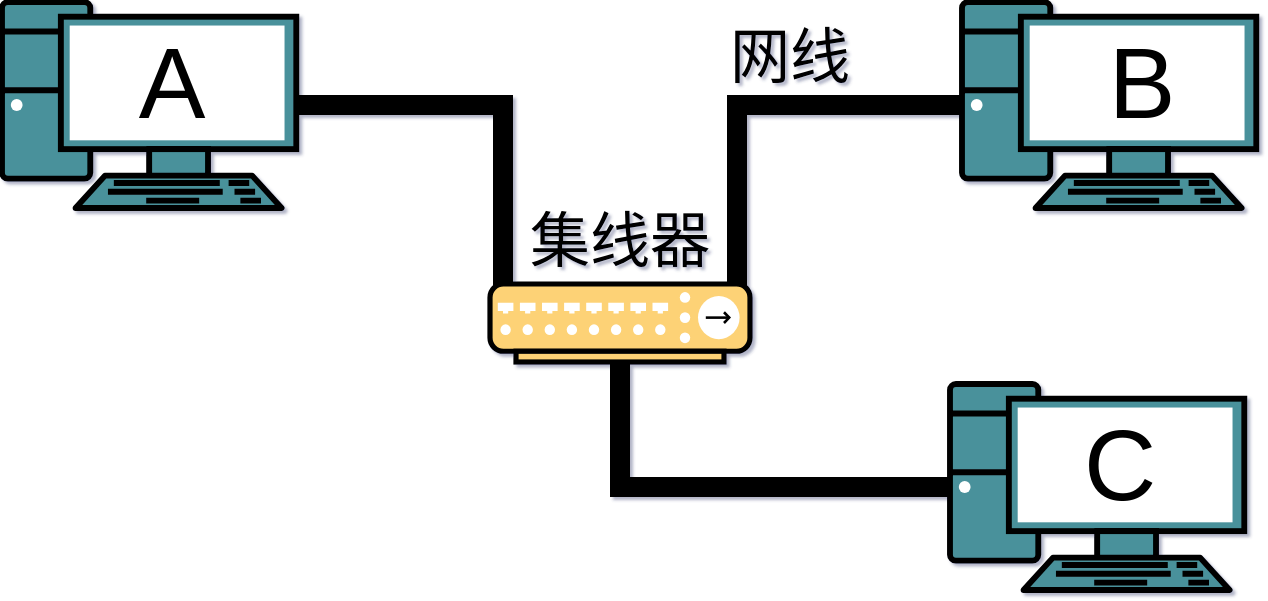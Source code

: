 <mxfile version="14.5.1" type="github"><diagram id="3228e29e-7158-1315-38df-8450db1d8a1d" name="Page-1"><mxGraphModel dx="749" dy="495" grid="1" gridSize="10" guides="1" tooltips="1" connect="1" arrows="1" fold="1" page="1" pageScale="1" pageWidth="800" pageHeight="200" background="#ffffff" math="0" shadow="1"><root><mxCell id="0"/><mxCell id="1" parent="0"/><mxCell id="hxIQwMxnJQ58AHrIh3xL-3" style="edgeStyle=orthogonalEdgeStyle;rounded=0;orthogonalLoop=1;jettySize=auto;html=1;exitX=1;exitY=0.5;exitDx=0;exitDy=0;exitPerimeter=0;strokeWidth=10;endArrow=none;endFill=0;entryX=0.05;entryY=0.05;entryDx=0;entryDy=0;entryPerimeter=0;" parent="1" source="WelgVeyDKxLRvEI-DW8B-16" target="fYc7Ru6buci-YKz5Eo-_-1" edge="1"><mxGeometry relative="1" as="geometry"><mxPoint x="360" y="180" as="targetPoint"/></mxGeometry></mxCell><mxCell id="WelgVeyDKxLRvEI-DW8B-16" value="" style="fontColor=#0066CC;verticalAlign=top;verticalLabelPosition=bottom;labelPosition=center;align=center;html=1;outlineConnect=0;gradientColor=none;gradientDirection=north;strokeWidth=2;shape=mxgraph.networks.pc;fillColor=#4A919B;" parent="1" vertex="1"><mxGeometry x="86.0" y="49" width="147.15" height="103" as="geometry"/></mxCell><mxCell id="fYc7Ru6buci-YKz5Eo-_-2" style="edgeStyle=orthogonalEdgeStyle;rounded=0;orthogonalLoop=1;jettySize=auto;html=1;exitX=0;exitY=0.5;exitDx=0;exitDy=0;exitPerimeter=0;entryX=0.95;entryY=0.05;entryDx=0;entryDy=0;entryPerimeter=0;strokeWidth=10;endArrow=none;endFill=0;" edge="1" parent="1" source="WelgVeyDKxLRvEI-DW8B-18" target="fYc7Ru6buci-YKz5Eo-_-1"><mxGeometry relative="1" as="geometry"/></mxCell><mxCell id="WelgVeyDKxLRvEI-DW8B-18" value="" style="fontColor=#0066CC;verticalAlign=top;verticalLabelPosition=bottom;labelPosition=center;align=center;html=1;outlineConnect=0;gradientColor=none;gradientDirection=north;strokeWidth=2;shape=mxgraph.networks.pc;fillColor=#4A919B;" parent="1" vertex="1"><mxGeometry x="566" y="49" width="147.15" height="103" as="geometry"/></mxCell><mxCell id="hxIQwMxnJQ58AHrIh3xL-1" value="&lt;font style=&quot;font-size: 50px&quot;&gt;A&lt;/font&gt;" style="text;html=1;strokeColor=none;fillColor=none;align=center;verticalAlign=middle;whiteSpace=wrap;rounded=0;" parent="1" vertex="1"><mxGeometry x="151" y="79" width="40" height="20" as="geometry"/></mxCell><mxCell id="hxIQwMxnJQ58AHrIh3xL-2" value="&lt;font style=&quot;font-size: 50px&quot;&gt;B&lt;/font&gt;" style="text;html=1;strokeColor=none;fillColor=none;align=center;verticalAlign=middle;whiteSpace=wrap;rounded=0;" parent="1" vertex="1"><mxGeometry x="636" y="79" width="40" height="20" as="geometry"/></mxCell><mxCell id="ypQDznsRlc2jZYN-T9OS-2" value="&lt;font style=&quot;font-size: 30px&quot;&gt;网线&lt;/font&gt;" style="text;html=1;strokeColor=none;fillColor=none;align=center;verticalAlign=middle;whiteSpace=wrap;rounded=0;" parent="1" vertex="1"><mxGeometry x="430" y="60" width="100" height="31" as="geometry"/></mxCell><mxCell id="fYc7Ru6buci-YKz5Eo-_-3" style="edgeStyle=orthogonalEdgeStyle;rounded=0;orthogonalLoop=1;jettySize=auto;html=1;exitX=0;exitY=0.5;exitDx=0;exitDy=0;exitPerimeter=0;endArrow=none;endFill=0;strokeWidth=10;" edge="1" parent="1" source="_KJd5dzx4qh3lxpyMWcO-2" target="fYc7Ru6buci-YKz5Eo-_-1"><mxGeometry relative="1" as="geometry"/></mxCell><mxCell id="_KJd5dzx4qh3lxpyMWcO-2" value="" style="fontColor=#0066CC;verticalAlign=top;verticalLabelPosition=bottom;labelPosition=center;align=center;html=1;outlineConnect=0;gradientColor=none;gradientDirection=north;strokeWidth=2;shape=mxgraph.networks.pc;fillColor=#4A919B;" parent="1" vertex="1"><mxGeometry x="560" y="240" width="147.15" height="103" as="geometry"/></mxCell><mxCell id="_KJd5dzx4qh3lxpyMWcO-3" value="&lt;span style=&quot;font-size: 50px&quot;&gt;C&lt;br&gt;&lt;/span&gt;" style="text;html=1;strokeColor=none;fillColor=none;align=center;verticalAlign=middle;whiteSpace=wrap;rounded=0;" parent="1" vertex="1"><mxGeometry x="625" y="270" width="40" height="20" as="geometry"/></mxCell><mxCell id="fYc7Ru6buci-YKz5Eo-_-1" value="" style="fontColor=#0066CC;verticalAlign=top;verticalLabelPosition=bottom;labelPosition=center;align=center;html=1;outlineConnect=0;gradientColor=none;gradientDirection=north;strokeWidth=2;shape=mxgraph.networks.hub;fillColor=#FDD276;" vertex="1" parent="1"><mxGeometry x="330" y="190" width="130" height="39" as="geometry"/></mxCell><mxCell id="fYc7Ru6buci-YKz5Eo-_-4" value="&lt;span style=&quot;font-size: 30px&quot;&gt;集线器&lt;/span&gt;" style="text;html=1;strokeColor=none;fillColor=none;align=center;verticalAlign=middle;whiteSpace=wrap;rounded=0;" vertex="1" parent="1"><mxGeometry x="345" y="152" width="100" height="31" as="geometry"/></mxCell></root></mxGraphModel></diagram></mxfile>